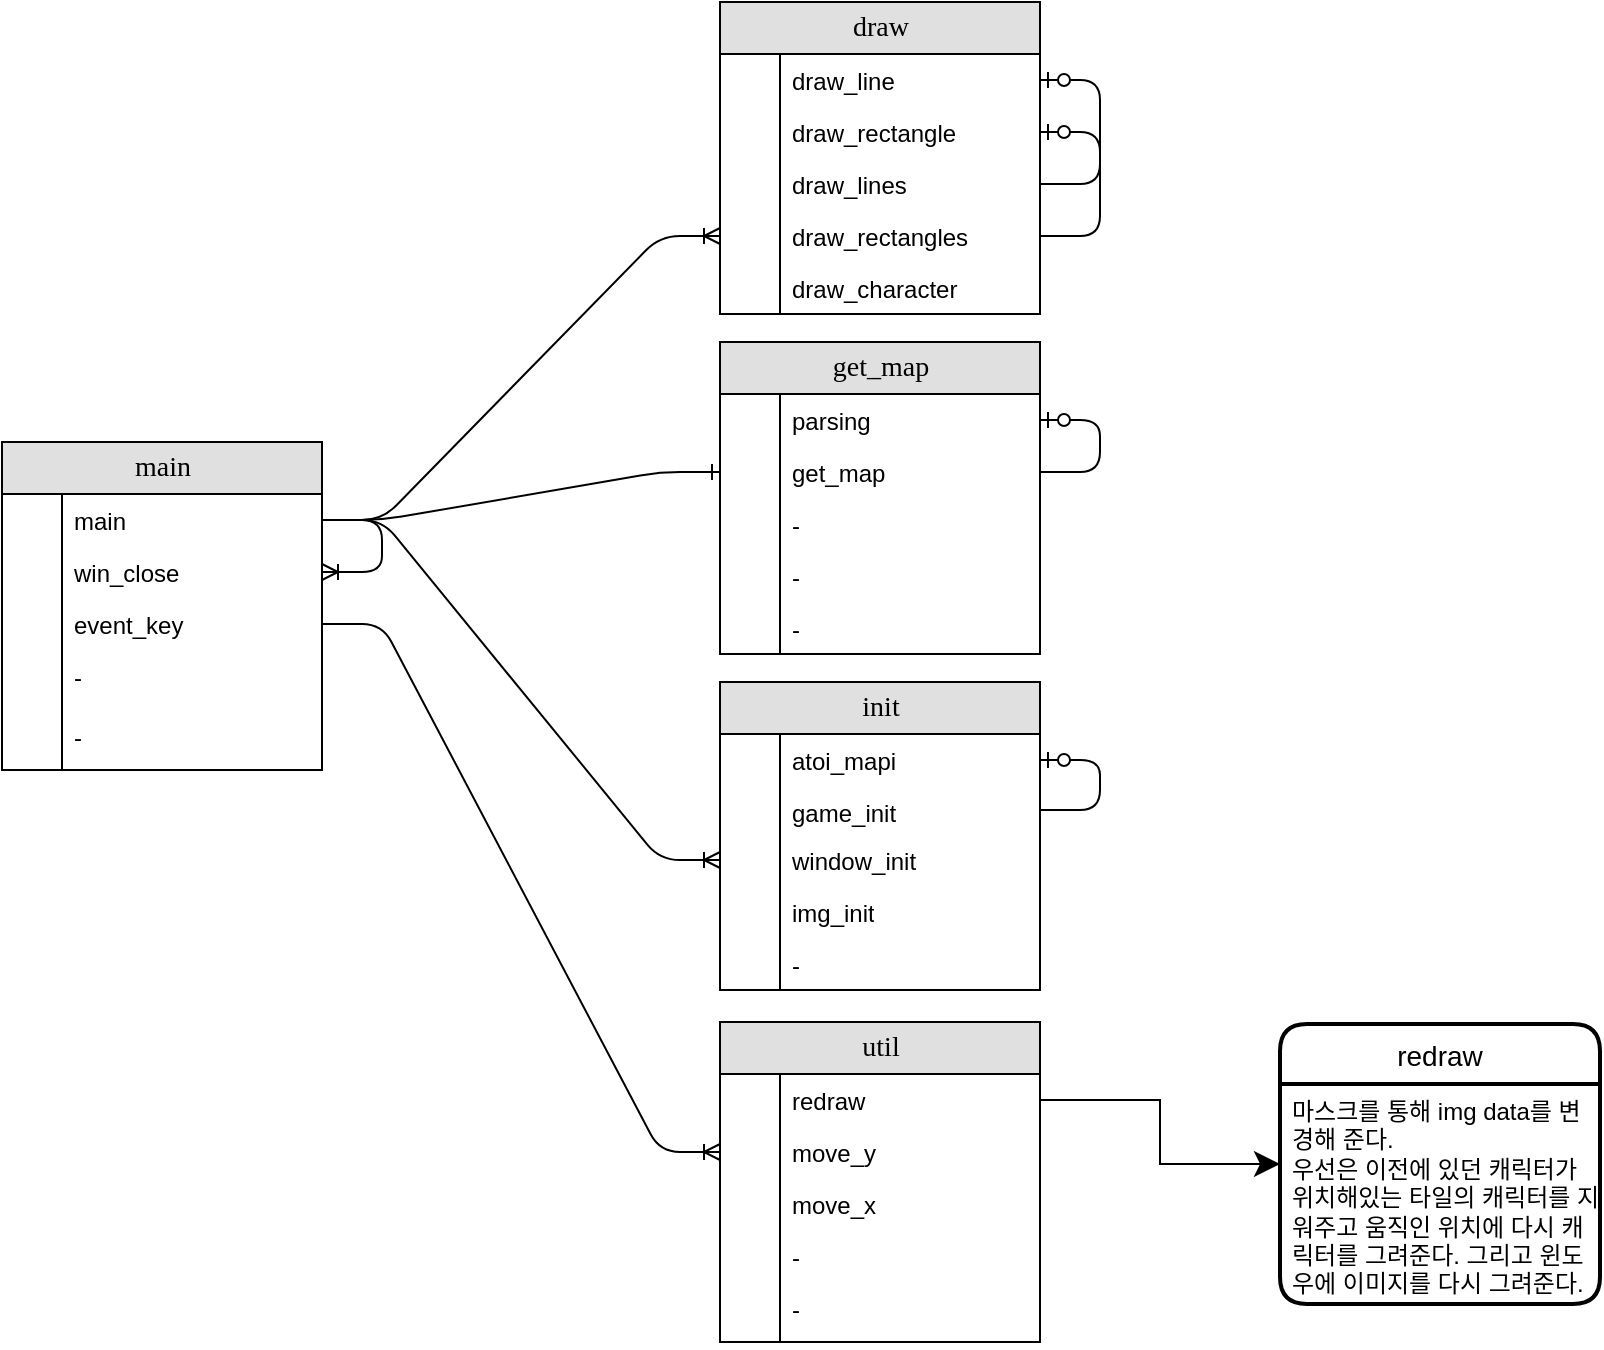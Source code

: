 <mxfile version="14.2.2" type="github">
  <diagram name="Page-1" id="e56a1550-8fbb-45ad-956c-1786394a9013">
    <mxGraphModel dx="1298" dy="751" grid="1" gridSize="1" guides="1" tooltips="1" connect="1" arrows="1" fold="1" page="1" pageScale="1" pageWidth="3300" pageHeight="2339" background="#ffffff" math="0" shadow="0">
      <root>
        <mxCell id="0" />
        <mxCell id="1" parent="0" />
        <mxCell id="2e49270ec7c68f3f-1" value="draw" style="swimlane;html=1;fontStyle=0;childLayout=stackLayout;horizontal=1;startSize=26;fillColor=#e0e0e0;horizontalStack=0;resizeParent=1;resizeLast=0;collapsible=1;marginBottom=0;swimlaneFillColor=#ffffff;align=center;rounded=0;shadow=0;comic=0;labelBackgroundColor=none;strokeWidth=1;fontFamily=Verdana;fontSize=14" parent="1" vertex="1">
          <mxGeometry x="1640" y="790" width="160" height="156" as="geometry" />
        </mxCell>
        <mxCell id="nDJJ-FubQtM80DXklPQj-88" value="draw_line" style="shape=partialRectangle;top=0;left=0;right=0;bottom=0;html=1;align=left;verticalAlign=top;fillColor=none;spacingLeft=34;spacingRight=4;whiteSpace=wrap;overflow=hidden;rotatable=0;points=[[0,0.5],[1,0.5]];portConstraint=eastwest;dropTarget=0;" parent="2e49270ec7c68f3f-1" vertex="1">
          <mxGeometry y="26" width="160" height="26" as="geometry" />
        </mxCell>
        <mxCell id="nDJJ-FubQtM80DXklPQj-89" value="" style="shape=partialRectangle;top=0;left=0;bottom=0;html=1;fillColor=none;align=left;verticalAlign=top;spacingLeft=4;spacingRight=4;whiteSpace=wrap;overflow=hidden;rotatable=0;points=[];portConstraint=eastwest;part=1;" parent="nDJJ-FubQtM80DXklPQj-88" vertex="1" connectable="0">
          <mxGeometry width="30" height="26" as="geometry" />
        </mxCell>
        <mxCell id="nDJJ-FubQtM80DXklPQj-20" value="draw_rectangle" style="shape=partialRectangle;top=0;left=0;right=0;bottom=0;html=1;align=left;verticalAlign=top;fillColor=none;spacingLeft=34;spacingRight=4;whiteSpace=wrap;overflow=hidden;rotatable=0;points=[[0,0.5],[1,0.5]];portConstraint=eastwest;dropTarget=0;" parent="2e49270ec7c68f3f-1" vertex="1">
          <mxGeometry y="52" width="160" height="26" as="geometry" />
        </mxCell>
        <mxCell id="nDJJ-FubQtM80DXklPQj-21" value="" style="shape=partialRectangle;top=0;left=0;bottom=0;html=1;fillColor=none;align=left;verticalAlign=top;spacingLeft=4;spacingRight=4;whiteSpace=wrap;overflow=hidden;rotatable=0;points=[];portConstraint=eastwest;part=1;" parent="nDJJ-FubQtM80DXklPQj-20" vertex="1" connectable="0">
          <mxGeometry width="30" height="26" as="geometry" />
        </mxCell>
        <mxCell id="nDJJ-FubQtM80DXklPQj-24" value="draw_lines" style="shape=partialRectangle;top=0;left=0;right=0;bottom=0;html=1;align=left;verticalAlign=top;fillColor=none;spacingLeft=34;spacingRight=4;whiteSpace=wrap;overflow=hidden;rotatable=0;points=[[0,0.5],[1,0.5]];portConstraint=eastwest;dropTarget=0;" parent="2e49270ec7c68f3f-1" vertex="1">
          <mxGeometry y="78" width="160" height="26" as="geometry" />
        </mxCell>
        <mxCell id="nDJJ-FubQtM80DXklPQj-25" value="" style="shape=partialRectangle;top=0;left=0;bottom=0;html=1;fillColor=none;align=left;verticalAlign=top;spacingLeft=4;spacingRight=4;whiteSpace=wrap;overflow=hidden;rotatable=0;points=[];portConstraint=eastwest;part=1;" parent="nDJJ-FubQtM80DXklPQj-24" vertex="1" connectable="0">
          <mxGeometry width="30" height="26" as="geometry" />
        </mxCell>
        <mxCell id="nDJJ-FubQtM80DXklPQj-26" value="draw_rectangles" style="shape=partialRectangle;top=0;left=0;right=0;bottom=0;html=1;align=left;verticalAlign=top;fillColor=none;spacingLeft=34;spacingRight=4;whiteSpace=wrap;overflow=hidden;rotatable=0;points=[[0,0.5],[1,0.5]];portConstraint=eastwest;dropTarget=0;" parent="2e49270ec7c68f3f-1" vertex="1">
          <mxGeometry y="104" width="160" height="26" as="geometry" />
        </mxCell>
        <mxCell id="nDJJ-FubQtM80DXklPQj-27" value="" style="shape=partialRectangle;top=0;left=0;bottom=0;html=1;fillColor=none;align=left;verticalAlign=top;spacingLeft=4;spacingRight=4;whiteSpace=wrap;overflow=hidden;rotatable=0;points=[];portConstraint=eastwest;part=1;" parent="nDJJ-FubQtM80DXklPQj-26" vertex="1" connectable="0">
          <mxGeometry width="30" height="26" as="geometry" />
        </mxCell>
        <mxCell id="nDJJ-FubQtM80DXklPQj-22" value="draw_character" style="shape=partialRectangle;top=0;left=0;right=0;bottom=0;html=1;align=left;verticalAlign=top;fillColor=none;spacingLeft=34;spacingRight=4;whiteSpace=wrap;overflow=hidden;rotatable=0;points=[[0,0.5],[1,0.5]];portConstraint=eastwest;dropTarget=0;" parent="2e49270ec7c68f3f-1" vertex="1">
          <mxGeometry y="130" width="160" height="26" as="geometry" />
        </mxCell>
        <mxCell id="nDJJ-FubQtM80DXklPQj-23" value="" style="shape=partialRectangle;top=0;left=0;bottom=0;html=1;fillColor=none;align=left;verticalAlign=top;spacingLeft=4;spacingRight=4;whiteSpace=wrap;overflow=hidden;rotatable=0;points=[];portConstraint=eastwest;part=1;" parent="nDJJ-FubQtM80DXklPQj-22" vertex="1" connectable="0">
          <mxGeometry width="30" height="26" as="geometry" />
        </mxCell>
        <mxCell id="uAMPDl_Nky-WzL86phEE-3" value="" style="edgeStyle=entityRelationEdgeStyle;fontSize=12;html=1;endArrow=ERzeroToOne;endFill=1;" edge="1" parent="2e49270ec7c68f3f-1" source="nDJJ-FubQtM80DXklPQj-26" target="nDJJ-FubQtM80DXklPQj-20">
          <mxGeometry width="100" height="100" relative="1" as="geometry">
            <mxPoint x="220" y="128" as="sourcePoint" />
            <mxPoint x="320" y="28" as="targetPoint" />
          </mxGeometry>
        </mxCell>
        <mxCell id="uAMPDl_Nky-WzL86phEE-2" value="" style="edgeStyle=entityRelationEdgeStyle;fontSize=12;html=1;endArrow=ERzeroToOne;endFill=1;jumpStyle=sharp;" edge="1" parent="2e49270ec7c68f3f-1" source="nDJJ-FubQtM80DXklPQj-24" target="nDJJ-FubQtM80DXklPQj-88">
          <mxGeometry width="100" height="100" relative="1" as="geometry">
            <mxPoint x="280" y="91" as="sourcePoint" />
            <mxPoint x="250" y="39" as="targetPoint" />
          </mxGeometry>
        </mxCell>
        <mxCell id="2e49270ec7c68f3f-19" value="get_map" style="swimlane;html=1;fontStyle=0;childLayout=stackLayout;horizontal=1;startSize=26;fillColor=#e0e0e0;horizontalStack=0;resizeParent=1;resizeLast=0;collapsible=1;marginBottom=0;swimlaneFillColor=#ffffff;align=center;rounded=0;shadow=0;comic=0;labelBackgroundColor=none;strokeWidth=1;fontFamily=Verdana;fontSize=14" parent="1" vertex="1">
          <mxGeometry x="1640" y="960" width="160" height="156" as="geometry" />
        </mxCell>
        <mxCell id="2e49270ec7c68f3f-22" value="parsing" style="shape=partialRectangle;top=0;left=0;right=0;bottom=0;html=1;align=left;verticalAlign=top;fillColor=none;spacingLeft=34;spacingRight=4;whiteSpace=wrap;overflow=hidden;rotatable=0;points=[[0,0.5],[1,0.5]];portConstraint=eastwest;dropTarget=0;" parent="2e49270ec7c68f3f-19" vertex="1">
          <mxGeometry y="26" width="160" height="26" as="geometry" />
        </mxCell>
        <mxCell id="2e49270ec7c68f3f-23" value="" style="shape=partialRectangle;top=0;left=0;bottom=0;html=1;fillColor=none;align=left;verticalAlign=top;spacingLeft=4;spacingRight=4;whiteSpace=wrap;overflow=hidden;rotatable=0;points=[];portConstraint=eastwest;part=1;" parent="2e49270ec7c68f3f-22" vertex="1" connectable="0">
          <mxGeometry width="30" height="26" as="geometry" />
        </mxCell>
        <mxCell id="2e49270ec7c68f3f-24" value="get_map" style="shape=partialRectangle;top=0;left=0;right=0;bottom=0;html=1;align=left;verticalAlign=top;fillColor=none;spacingLeft=34;spacingRight=4;whiteSpace=wrap;overflow=hidden;rotatable=0;points=[[0,0.5],[1,0.5]];portConstraint=eastwest;dropTarget=0;" parent="2e49270ec7c68f3f-19" vertex="1">
          <mxGeometry y="52" width="160" height="26" as="geometry" />
        </mxCell>
        <mxCell id="2e49270ec7c68f3f-25" value="" style="shape=partialRectangle;top=0;left=0;bottom=0;html=1;fillColor=none;align=left;verticalAlign=top;spacingLeft=4;spacingRight=4;whiteSpace=wrap;overflow=hidden;rotatable=0;points=[];portConstraint=eastwest;part=1;" parent="2e49270ec7c68f3f-24" vertex="1" connectable="0">
          <mxGeometry width="30" height="26" as="geometry" />
        </mxCell>
        <mxCell id="2e49270ec7c68f3f-26" value="-" style="shape=partialRectangle;top=0;left=0;right=0;bottom=0;html=1;align=left;verticalAlign=top;fillColor=none;spacingLeft=34;spacingRight=4;whiteSpace=wrap;overflow=hidden;rotatable=0;points=[[0,0.5],[1,0.5]];portConstraint=eastwest;dropTarget=0;" parent="2e49270ec7c68f3f-19" vertex="1">
          <mxGeometry y="78" width="160" height="26" as="geometry" />
        </mxCell>
        <mxCell id="2e49270ec7c68f3f-27" value="" style="shape=partialRectangle;top=0;left=0;bottom=0;html=1;fillColor=none;align=left;verticalAlign=top;spacingLeft=4;spacingRight=4;whiteSpace=wrap;overflow=hidden;rotatable=0;points=[];portConstraint=eastwest;part=1;" parent="2e49270ec7c68f3f-26" vertex="1" connectable="0">
          <mxGeometry width="30" height="26" as="geometry" />
        </mxCell>
        <mxCell id="nDJJ-FubQtM80DXklPQj-30" value="-" style="shape=partialRectangle;top=0;left=0;right=0;bottom=0;html=1;align=left;verticalAlign=top;fillColor=none;spacingLeft=34;spacingRight=4;whiteSpace=wrap;overflow=hidden;rotatable=0;points=[[0,0.5],[1,0.5]];portConstraint=eastwest;dropTarget=0;" parent="2e49270ec7c68f3f-19" vertex="1">
          <mxGeometry y="104" width="160" height="26" as="geometry" />
        </mxCell>
        <mxCell id="nDJJ-FubQtM80DXklPQj-31" value="" style="shape=partialRectangle;top=0;left=0;bottom=0;html=1;fillColor=none;align=left;verticalAlign=top;spacingLeft=4;spacingRight=4;whiteSpace=wrap;overflow=hidden;rotatable=0;points=[];portConstraint=eastwest;part=1;" parent="nDJJ-FubQtM80DXklPQj-30" vertex="1" connectable="0">
          <mxGeometry width="30" height="26" as="geometry" />
        </mxCell>
        <mxCell id="nDJJ-FubQtM80DXklPQj-32" value="-" style="shape=partialRectangle;top=0;left=0;right=0;bottom=0;html=1;align=left;verticalAlign=top;fillColor=none;spacingLeft=34;spacingRight=4;whiteSpace=wrap;overflow=hidden;rotatable=0;points=[[0,0.5],[1,0.5]];portConstraint=eastwest;dropTarget=0;" parent="2e49270ec7c68f3f-19" vertex="1">
          <mxGeometry y="130" width="160" height="26" as="geometry" />
        </mxCell>
        <mxCell id="nDJJ-FubQtM80DXklPQj-33" value="" style="shape=partialRectangle;top=0;left=0;bottom=0;html=1;fillColor=none;align=left;verticalAlign=top;spacingLeft=4;spacingRight=4;whiteSpace=wrap;overflow=hidden;rotatable=0;points=[];portConstraint=eastwest;part=1;" parent="nDJJ-FubQtM80DXklPQj-32" vertex="1" connectable="0">
          <mxGeometry width="30" height="26" as="geometry" />
        </mxCell>
        <mxCell id="nDJJ-FubQtM80DXklPQj-95" value="" style="edgeStyle=entityRelationEdgeStyle;fontSize=12;html=1;endArrow=ERzeroToOne;endFill=1;entryX=1;entryY=0.5;entryDx=0;entryDy=0;exitX=1;exitY=0.5;exitDx=0;exitDy=0;" parent="2e49270ec7c68f3f-19" source="2e49270ec7c68f3f-24" target="2e49270ec7c68f3f-22" edge="1">
          <mxGeometry width="100" height="100" relative="1" as="geometry">
            <mxPoint x="-50" y="100" as="sourcePoint" />
            <mxPoint x="30" y="80" as="targetPoint" />
          </mxGeometry>
        </mxCell>
        <mxCell id="2e49270ec7c68f3f-48" value="init" style="swimlane;html=1;fontStyle=0;childLayout=stackLayout;horizontal=1;startSize=26;fillColor=#e0e0e0;horizontalStack=0;resizeParent=1;resizeLast=0;collapsible=1;marginBottom=0;swimlaneFillColor=#ffffff;align=center;rounded=0;shadow=0;comic=0;labelBackgroundColor=none;strokeWidth=1;fontFamily=Verdana;fontSize=14" parent="1" vertex="1">
          <mxGeometry x="1640" y="1130" width="160" height="154" as="geometry" />
        </mxCell>
        <mxCell id="nDJJ-FubQtM80DXklPQj-34" value="atoi_mapi" style="shape=partialRectangle;top=0;left=0;right=0;bottom=0;html=1;align=left;verticalAlign=top;fillColor=none;spacingLeft=34;spacingRight=4;whiteSpace=wrap;overflow=hidden;rotatable=0;points=[[0,0.5],[1,0.5]];portConstraint=eastwest;dropTarget=0;" parent="2e49270ec7c68f3f-48" vertex="1">
          <mxGeometry y="26" width="160" height="26" as="geometry" />
        </mxCell>
        <mxCell id="nDJJ-FubQtM80DXklPQj-35" value="" style="shape=partialRectangle;top=0;left=0;bottom=0;html=1;fillColor=none;align=left;verticalAlign=top;spacingLeft=4;spacingRight=4;whiteSpace=wrap;overflow=hidden;rotatable=0;points=[];portConstraint=eastwest;part=1;" parent="nDJJ-FubQtM80DXklPQj-34" vertex="1" connectable="0">
          <mxGeometry width="30" height="26" as="geometry" />
        </mxCell>
        <mxCell id="nDJJ-FubQtM80DXklPQj-38" value="game_init" style="shape=partialRectangle;top=0;left=0;right=0;bottom=0;html=1;align=left;verticalAlign=top;fillColor=none;spacingLeft=34;spacingRight=4;whiteSpace=wrap;overflow=hidden;rotatable=0;points=[[0,0.5],[1,0.5]];portConstraint=eastwest;dropTarget=0;" parent="2e49270ec7c68f3f-48" vertex="1">
          <mxGeometry y="52" width="160" height="24" as="geometry" />
        </mxCell>
        <mxCell id="nDJJ-FubQtM80DXklPQj-39" value="" style="shape=partialRectangle;top=0;left=0;bottom=0;html=1;fillColor=none;align=left;verticalAlign=top;spacingLeft=4;spacingRight=4;whiteSpace=wrap;overflow=hidden;rotatable=0;points=[];portConstraint=eastwest;part=1;" parent="nDJJ-FubQtM80DXklPQj-38" vertex="1" connectable="0">
          <mxGeometry width="30" height="24" as="geometry" />
        </mxCell>
        <mxCell id="nDJJ-FubQtM80DXklPQj-40" value="window_init" style="shape=partialRectangle;top=0;left=0;right=0;bottom=0;html=1;align=left;verticalAlign=top;fillColor=none;spacingLeft=34;spacingRight=4;whiteSpace=wrap;overflow=hidden;rotatable=0;points=[[0,0.5],[1,0.5]];portConstraint=eastwest;dropTarget=0;" parent="2e49270ec7c68f3f-48" vertex="1">
          <mxGeometry y="76" width="160" height="26" as="geometry" />
        </mxCell>
        <mxCell id="nDJJ-FubQtM80DXklPQj-41" value="" style="shape=partialRectangle;top=0;left=0;bottom=0;html=1;fillColor=none;align=left;verticalAlign=top;spacingLeft=4;spacingRight=4;whiteSpace=wrap;overflow=hidden;rotatable=0;points=[];portConstraint=eastwest;part=1;" parent="nDJJ-FubQtM80DXklPQj-40" vertex="1" connectable="0">
          <mxGeometry width="30" height="26" as="geometry" />
        </mxCell>
        <mxCell id="nDJJ-FubQtM80DXklPQj-36" value="img_init" style="shape=partialRectangle;top=0;left=0;right=0;bottom=0;html=1;align=left;verticalAlign=top;fillColor=none;spacingLeft=34;spacingRight=4;whiteSpace=wrap;overflow=hidden;rotatable=0;points=[[0,0.5],[1,0.5]];portConstraint=eastwest;dropTarget=0;" parent="2e49270ec7c68f3f-48" vertex="1">
          <mxGeometry y="102" width="160" height="26" as="geometry" />
        </mxCell>
        <mxCell id="nDJJ-FubQtM80DXklPQj-37" value="" style="shape=partialRectangle;top=0;left=0;bottom=0;html=1;fillColor=none;align=left;verticalAlign=top;spacingLeft=4;spacingRight=4;whiteSpace=wrap;overflow=hidden;rotatable=0;points=[];portConstraint=eastwest;part=1;" parent="nDJJ-FubQtM80DXklPQj-36" vertex="1" connectable="0">
          <mxGeometry width="30" height="26" as="geometry" />
        </mxCell>
        <mxCell id="nDJJ-FubQtM80DXklPQj-96" value="-" style="shape=partialRectangle;top=0;left=0;right=0;bottom=0;html=1;align=left;verticalAlign=top;fillColor=none;spacingLeft=34;spacingRight=4;whiteSpace=wrap;overflow=hidden;rotatable=0;points=[[0,0.5],[1,0.5]];portConstraint=eastwest;dropTarget=0;" parent="2e49270ec7c68f3f-48" vertex="1">
          <mxGeometry y="128" width="160" height="26" as="geometry" />
        </mxCell>
        <mxCell id="nDJJ-FubQtM80DXklPQj-97" value="" style="shape=partialRectangle;top=0;left=0;bottom=0;html=1;fillColor=none;align=left;verticalAlign=top;spacingLeft=4;spacingRight=4;whiteSpace=wrap;overflow=hidden;rotatable=0;points=[];portConstraint=eastwest;part=1;" parent="nDJJ-FubQtM80DXklPQj-96" vertex="1" connectable="0">
          <mxGeometry width="30" height="26" as="geometry" />
        </mxCell>
        <mxCell id="nDJJ-FubQtM80DXklPQj-101" value="" style="edgeStyle=entityRelationEdgeStyle;fontSize=12;html=1;endArrow=ERzeroToOne;endFill=1;" parent="2e49270ec7c68f3f-48" source="nDJJ-FubQtM80DXklPQj-38" target="nDJJ-FubQtM80DXklPQj-34" edge="1">
          <mxGeometry width="100" height="100" relative="1" as="geometry">
            <mxPoint x="-70" y="-40" as="sourcePoint" />
            <mxPoint x="30" y="-140" as="targetPoint" />
          </mxGeometry>
        </mxCell>
        <mxCell id="2e49270ec7c68f3f-80" value="main" style="swimlane;html=1;fontStyle=0;childLayout=stackLayout;horizontal=1;startSize=26;fillColor=#e0e0e0;horizontalStack=0;resizeParent=1;resizeLast=0;collapsible=1;marginBottom=0;swimlaneFillColor=#ffffff;align=center;rounded=0;shadow=0;comic=0;labelBackgroundColor=none;strokeWidth=1;fontFamily=Verdana;fontSize=14" parent="1" vertex="1">
          <mxGeometry x="1281" y="1010" width="160" height="164" as="geometry" />
        </mxCell>
        <mxCell id="2e49270ec7c68f3f-83" value="main" style="shape=partialRectangle;top=0;left=0;right=0;bottom=0;html=1;align=left;verticalAlign=top;fillColor=none;spacingLeft=34;spacingRight=4;whiteSpace=wrap;overflow=hidden;rotatable=0;points=[[0,0.5],[1,0.5]];portConstraint=eastwest;dropTarget=0;" parent="2e49270ec7c68f3f-80" vertex="1">
          <mxGeometry y="26" width="160" height="26" as="geometry" />
        </mxCell>
        <mxCell id="2e49270ec7c68f3f-84" value="" style="shape=partialRectangle;top=0;left=0;bottom=0;html=1;fillColor=none;align=left;verticalAlign=top;spacingLeft=4;spacingRight=4;whiteSpace=wrap;overflow=hidden;rotatable=0;points=[];portConstraint=eastwest;part=1;" parent="2e49270ec7c68f3f-83" vertex="1" connectable="0">
          <mxGeometry width="30" height="26" as="geometry" />
        </mxCell>
        <mxCell id="2e49270ec7c68f3f-85" value="win_close" style="shape=partialRectangle;top=0;left=0;right=0;bottom=0;html=1;align=left;verticalAlign=top;fillColor=none;spacingLeft=34;spacingRight=4;whiteSpace=wrap;overflow=hidden;rotatable=0;points=[[0,0.5],[1,0.5]];portConstraint=eastwest;dropTarget=0;" parent="2e49270ec7c68f3f-80" vertex="1">
          <mxGeometry y="52" width="160" height="26" as="geometry" />
        </mxCell>
        <mxCell id="2e49270ec7c68f3f-86" value="" style="shape=partialRectangle;top=0;left=0;bottom=0;html=1;fillColor=none;align=left;verticalAlign=top;spacingLeft=4;spacingRight=4;whiteSpace=wrap;overflow=hidden;rotatable=0;points=[];portConstraint=eastwest;part=1;" parent="2e49270ec7c68f3f-85" vertex="1" connectable="0">
          <mxGeometry width="30" height="26" as="geometry" />
        </mxCell>
        <mxCell id="2e49270ec7c68f3f-87" value="event_key" style="shape=partialRectangle;top=0;left=0;right=0;bottom=0;html=1;align=left;verticalAlign=top;fillColor=none;spacingLeft=34;spacingRight=4;whiteSpace=wrap;overflow=hidden;rotatable=0;points=[[0,0.5],[1,0.5]];portConstraint=eastwest;dropTarget=0;" parent="2e49270ec7c68f3f-80" vertex="1">
          <mxGeometry y="78" width="160" height="26" as="geometry" />
        </mxCell>
        <mxCell id="2e49270ec7c68f3f-88" value="" style="shape=partialRectangle;top=0;left=0;bottom=0;html=1;fillColor=none;align=left;verticalAlign=top;spacingLeft=4;spacingRight=4;whiteSpace=wrap;overflow=hidden;rotatable=0;points=[];portConstraint=eastwest;part=1;" parent="2e49270ec7c68f3f-87" vertex="1" connectable="0">
          <mxGeometry width="30" height="26" as="geometry" />
        </mxCell>
        <mxCell id="nDJJ-FubQtM80DXklPQj-18" value="-" style="shape=partialRectangle;top=0;left=0;right=0;bottom=0;html=1;align=left;verticalAlign=top;fillColor=none;spacingLeft=34;spacingRight=4;whiteSpace=wrap;overflow=hidden;rotatable=0;points=[[0,0.5],[1,0.5]];portConstraint=eastwest;dropTarget=0;" parent="2e49270ec7c68f3f-80" vertex="1">
          <mxGeometry y="104" width="160" height="30" as="geometry" />
        </mxCell>
        <mxCell id="nDJJ-FubQtM80DXklPQj-19" value="" style="shape=partialRectangle;top=0;left=0;bottom=0;html=1;fillColor=none;align=left;verticalAlign=top;spacingLeft=4;spacingRight=4;whiteSpace=wrap;overflow=hidden;rotatable=0;points=[];portConstraint=eastwest;part=1;" parent="nDJJ-FubQtM80DXklPQj-18" vertex="1" connectable="0">
          <mxGeometry width="30" height="30.0" as="geometry" />
        </mxCell>
        <mxCell id="nDJJ-FubQtM80DXklPQj-107" value="" style="fontSize=12;html=1;endArrow=ERoneToMany;edgeStyle=entityRelationEdgeStyle;elbow=vertical;entryX=1;entryY=0.5;entryDx=0;entryDy=0;" parent="2e49270ec7c68f3f-80" source="2e49270ec7c68f3f-83" target="2e49270ec7c68f3f-85" edge="1">
          <mxGeometry width="100" height="100" relative="1" as="geometry">
            <mxPoint x="170" y="49" as="sourcePoint" />
            <mxPoint x="250" y="240" as="targetPoint" />
          </mxGeometry>
        </mxCell>
        <mxCell id="uAMPDl_Nky-WzL86phEE-63" value="-" style="shape=partialRectangle;top=0;left=0;right=0;bottom=0;html=1;align=left;verticalAlign=top;fillColor=none;spacingLeft=34;spacingRight=4;whiteSpace=wrap;overflow=hidden;rotatable=0;points=[[0,0.5],[1,0.5]];portConstraint=eastwest;dropTarget=0;" vertex="1" parent="2e49270ec7c68f3f-80">
          <mxGeometry y="134" width="160" height="30" as="geometry" />
        </mxCell>
        <mxCell id="uAMPDl_Nky-WzL86phEE-64" value="" style="shape=partialRectangle;top=0;left=0;bottom=0;html=1;fillColor=none;align=left;verticalAlign=top;spacingLeft=4;spacingRight=4;whiteSpace=wrap;overflow=hidden;rotatable=0;points=[];portConstraint=eastwest;part=1;" vertex="1" connectable="0" parent="uAMPDl_Nky-WzL86phEE-63">
          <mxGeometry width="30" height="30.0" as="geometry" />
        </mxCell>
        <mxCell id="nDJJ-FubQtM80DXklPQj-90" value="" style="edgeStyle=entityRelationEdgeStyle;fontSize=12;html=1;endArrow=ERone;endFill=1;" parent="1" source="2e49270ec7c68f3f-83" target="2e49270ec7c68f3f-24" edge="1">
          <mxGeometry width="100" height="100" relative="1" as="geometry">
            <mxPoint x="1570" y="1190" as="sourcePoint" />
            <mxPoint x="1670" y="1090" as="targetPoint" />
          </mxGeometry>
        </mxCell>
        <mxCell id="nDJJ-FubQtM80DXklPQj-93" value="" style="fontSize=12;html=1;endArrow=ERoneToMany;edgeStyle=entityRelationEdgeStyle;elbow=vertical;" parent="1" source="2e49270ec7c68f3f-83" target="nDJJ-FubQtM80DXklPQj-40" edge="1">
          <mxGeometry width="100" height="100" relative="1" as="geometry">
            <mxPoint x="1570" y="1190" as="sourcePoint" />
            <mxPoint x="1670" y="1090" as="targetPoint" />
          </mxGeometry>
        </mxCell>
        <mxCell id="uAMPDl_Nky-WzL86phEE-1" value="" style="edgeStyle=entityRelationEdgeStyle;fontSize=12;html=1;endArrow=ERoneToMany;entryX=0;entryY=0.5;entryDx=0;entryDy=0;" edge="1" parent="1" source="2e49270ec7c68f3f-83" target="nDJJ-FubQtM80DXklPQj-26">
          <mxGeometry width="100" height="100" relative="1" as="geometry">
            <mxPoint x="1520" y="1150" as="sourcePoint" />
            <mxPoint x="1620" y="1050" as="targetPoint" />
          </mxGeometry>
        </mxCell>
        <mxCell id="uAMPDl_Nky-WzL86phEE-7" value="util" style="swimlane;html=1;fontStyle=0;childLayout=stackLayout;horizontal=1;startSize=26;fillColor=#e0e0e0;horizontalStack=0;resizeParent=1;resizeLast=0;collapsible=1;marginBottom=0;swimlaneFillColor=#ffffff;align=center;rounded=0;shadow=0;comic=0;labelBackgroundColor=none;strokeWidth=1;fontFamily=Verdana;fontSize=14" vertex="1" parent="1">
          <mxGeometry x="1640" y="1300" width="160" height="160" as="geometry" />
        </mxCell>
        <mxCell id="uAMPDl_Nky-WzL86phEE-8" value="redraw" style="shape=partialRectangle;top=0;left=0;right=0;bottom=0;html=1;align=left;verticalAlign=top;fillColor=none;spacingLeft=34;spacingRight=4;whiteSpace=wrap;overflow=hidden;rotatable=0;points=[[0,0.5],[1,0.5]];portConstraint=eastwest;dropTarget=0;" vertex="1" parent="uAMPDl_Nky-WzL86phEE-7">
          <mxGeometry y="26" width="160" height="26" as="geometry" />
        </mxCell>
        <mxCell id="uAMPDl_Nky-WzL86phEE-9" value="" style="shape=partialRectangle;top=0;left=0;bottom=0;html=1;fillColor=none;align=left;verticalAlign=top;spacingLeft=4;spacingRight=4;whiteSpace=wrap;overflow=hidden;rotatable=0;points=[];portConstraint=eastwest;part=1;" vertex="1" connectable="0" parent="uAMPDl_Nky-WzL86phEE-8">
          <mxGeometry width="30" height="26" as="geometry" />
        </mxCell>
        <mxCell id="nDJJ-FubQtM80DXklPQj-16" value="move_y" style="shape=partialRectangle;top=0;left=0;right=0;bottom=0;html=1;align=left;verticalAlign=top;fillColor=none;spacingLeft=34;spacingRight=4;whiteSpace=wrap;overflow=hidden;rotatable=0;points=[[0,0.5],[1,0.5]];portConstraint=eastwest;dropTarget=0;" parent="uAMPDl_Nky-WzL86phEE-7" vertex="1">
          <mxGeometry y="52" width="160" height="26" as="geometry" />
        </mxCell>
        <mxCell id="nDJJ-FubQtM80DXklPQj-17" value="" style="shape=partialRectangle;top=0;left=0;bottom=0;html=1;fillColor=none;align=left;verticalAlign=top;spacingLeft=4;spacingRight=4;whiteSpace=wrap;overflow=hidden;rotatable=0;points=[];portConstraint=eastwest;part=1;" parent="nDJJ-FubQtM80DXklPQj-16" vertex="1" connectable="0">
          <mxGeometry width="30" height="26" as="geometry" />
        </mxCell>
        <mxCell id="uAMPDl_Nky-WzL86phEE-12" value="move_x" style="shape=partialRectangle;top=0;left=0;right=0;bottom=0;html=1;align=left;verticalAlign=top;fillColor=none;spacingLeft=34;spacingRight=4;whiteSpace=wrap;overflow=hidden;rotatable=0;points=[[0,0.5],[1,0.5]];portConstraint=eastwest;dropTarget=0;" vertex="1" parent="uAMPDl_Nky-WzL86phEE-7">
          <mxGeometry y="78" width="160" height="26" as="geometry" />
        </mxCell>
        <mxCell id="uAMPDl_Nky-WzL86phEE-13" value="" style="shape=partialRectangle;top=0;left=0;bottom=0;html=1;fillColor=none;align=left;verticalAlign=top;spacingLeft=4;spacingRight=4;whiteSpace=wrap;overflow=hidden;rotatable=0;points=[];portConstraint=eastwest;part=1;" vertex="1" connectable="0" parent="uAMPDl_Nky-WzL86phEE-12">
          <mxGeometry width="30" height="26" as="geometry" />
        </mxCell>
        <mxCell id="uAMPDl_Nky-WzL86phEE-14" value="-" style="shape=partialRectangle;top=0;left=0;right=0;bottom=0;html=1;align=left;verticalAlign=top;fillColor=none;spacingLeft=34;spacingRight=4;whiteSpace=wrap;overflow=hidden;rotatable=0;points=[[0,0.5],[1,0.5]];portConstraint=eastwest;dropTarget=0;" vertex="1" parent="uAMPDl_Nky-WzL86phEE-7">
          <mxGeometry y="104" width="160" height="26" as="geometry" />
        </mxCell>
        <mxCell id="uAMPDl_Nky-WzL86phEE-15" value="" style="shape=partialRectangle;top=0;left=0;bottom=0;html=1;fillColor=none;align=left;verticalAlign=top;spacingLeft=4;spacingRight=4;whiteSpace=wrap;overflow=hidden;rotatable=0;points=[];portConstraint=eastwest;part=1;" vertex="1" connectable="0" parent="uAMPDl_Nky-WzL86phEE-14">
          <mxGeometry width="30" height="26" as="geometry" />
        </mxCell>
        <mxCell id="uAMPDl_Nky-WzL86phEE-16" value="-" style="shape=partialRectangle;top=0;left=0;right=0;bottom=0;html=1;align=left;verticalAlign=top;fillColor=none;spacingLeft=34;spacingRight=4;whiteSpace=wrap;overflow=hidden;rotatable=0;points=[[0,0.5],[1,0.5]];portConstraint=eastwest;dropTarget=0;" vertex="1" parent="uAMPDl_Nky-WzL86phEE-7">
          <mxGeometry y="130" width="160" height="30" as="geometry" />
        </mxCell>
        <mxCell id="uAMPDl_Nky-WzL86phEE-17" value="" style="shape=partialRectangle;top=0;left=0;bottom=0;html=1;fillColor=none;align=left;verticalAlign=top;spacingLeft=4;spacingRight=4;whiteSpace=wrap;overflow=hidden;rotatable=0;points=[];portConstraint=eastwest;part=1;" vertex="1" connectable="0" parent="uAMPDl_Nky-WzL86phEE-16">
          <mxGeometry width="30" height="30.0" as="geometry" />
        </mxCell>
        <mxCell id="uAMPDl_Nky-WzL86phEE-57" value="redraw" style="swimlane;childLayout=stackLayout;horizontal=1;startSize=30;horizontalStack=0;rounded=1;fontSize=14;fontStyle=0;strokeWidth=2;resizeParent=0;resizeLast=1;shadow=0;dashed=0;align=center;fillColor=#FFFFFF;" vertex="1" parent="1">
          <mxGeometry x="1920" y="1301" width="160" height="140" as="geometry" />
        </mxCell>
        <mxCell id="uAMPDl_Nky-WzL86phEE-58" value="마스크를 통해 img data를 변경해 준다.&#xa;우선은 이전에 있던 캐릭터가 위치해있는 타일의 캐릭터를 지워주고 움직인 위치에 다시 캐릭터를 그려준다. 그리고 윈도우에 이미지를 다시 그려준다." style="align=left;strokeColor=none;fillColor=none;spacingLeft=4;fontSize=12;verticalAlign=top;resizable=0;rotatable=0;part=1;whiteSpace=wrap;" vertex="1" parent="uAMPDl_Nky-WzL86phEE-57">
          <mxGeometry y="30" width="160" height="110" as="geometry" />
        </mxCell>
        <mxCell id="uAMPDl_Nky-WzL86phEE-61" style="edgeStyle=orthogonalEdgeStyle;rounded=0;jumpStyle=arc;jumpSize=20;orthogonalLoop=1;jettySize=auto;html=1;exitX=1;exitY=0.5;exitDx=0;exitDy=0;entryX=0;entryY=0.5;entryDx=0;entryDy=0;startSize=7;endSize=10;targetPerimeterSpacing=5;strokeWidth=1;" edge="1" parent="1" source="uAMPDl_Nky-WzL86phEE-8" target="uAMPDl_Nky-WzL86phEE-57">
          <mxGeometry relative="1" as="geometry" />
        </mxCell>
        <mxCell id="uAMPDl_Nky-WzL86phEE-62" value="" style="edgeStyle=entityRelationEdgeStyle;fontSize=12;html=1;endArrow=ERoneToMany;strokeWidth=1;entryX=0;entryY=0.5;entryDx=0;entryDy=0;" edge="1" parent="1" source="2e49270ec7c68f3f-87" target="nDJJ-FubQtM80DXklPQj-16">
          <mxGeometry width="100" height="100" relative="1" as="geometry">
            <mxPoint x="1735" y="1179" as="sourcePoint" />
            <mxPoint x="1835" y="1079" as="targetPoint" />
          </mxGeometry>
        </mxCell>
      </root>
    </mxGraphModel>
  </diagram>
</mxfile>
